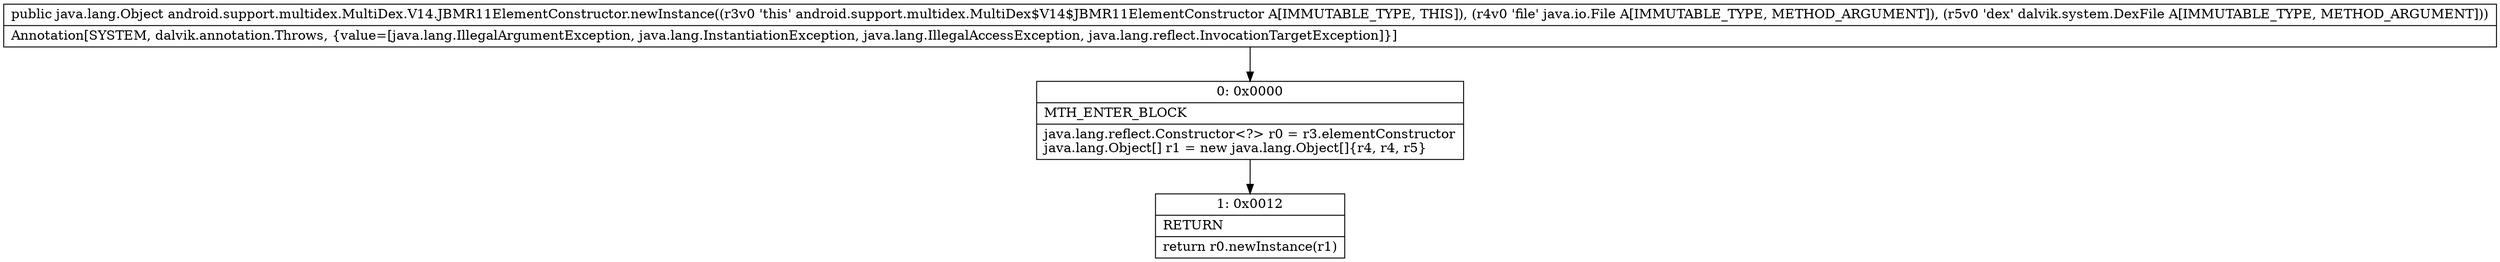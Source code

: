 digraph "CFG forandroid.support.multidex.MultiDex.V14.JBMR11ElementConstructor.newInstance(Ljava\/io\/File;Ldalvik\/system\/DexFile;)Ljava\/lang\/Object;" {
Node_0 [shape=record,label="{0\:\ 0x0000|MTH_ENTER_BLOCK\l|java.lang.reflect.Constructor\<?\> r0 = r3.elementConstructor\ljava.lang.Object[] r1 = new java.lang.Object[]\{r4, r4, r5\}\l}"];
Node_1 [shape=record,label="{1\:\ 0x0012|RETURN\l|return r0.newInstance(r1)\l}"];
MethodNode[shape=record,label="{public java.lang.Object android.support.multidex.MultiDex.V14.JBMR11ElementConstructor.newInstance((r3v0 'this' android.support.multidex.MultiDex$V14$JBMR11ElementConstructor A[IMMUTABLE_TYPE, THIS]), (r4v0 'file' java.io.File A[IMMUTABLE_TYPE, METHOD_ARGUMENT]), (r5v0 'dex' dalvik.system.DexFile A[IMMUTABLE_TYPE, METHOD_ARGUMENT]))  | Annotation[SYSTEM, dalvik.annotation.Throws, \{value=[java.lang.IllegalArgumentException, java.lang.InstantiationException, java.lang.IllegalAccessException, java.lang.reflect.InvocationTargetException]\}]\l}"];
MethodNode -> Node_0;
Node_0 -> Node_1;
}

